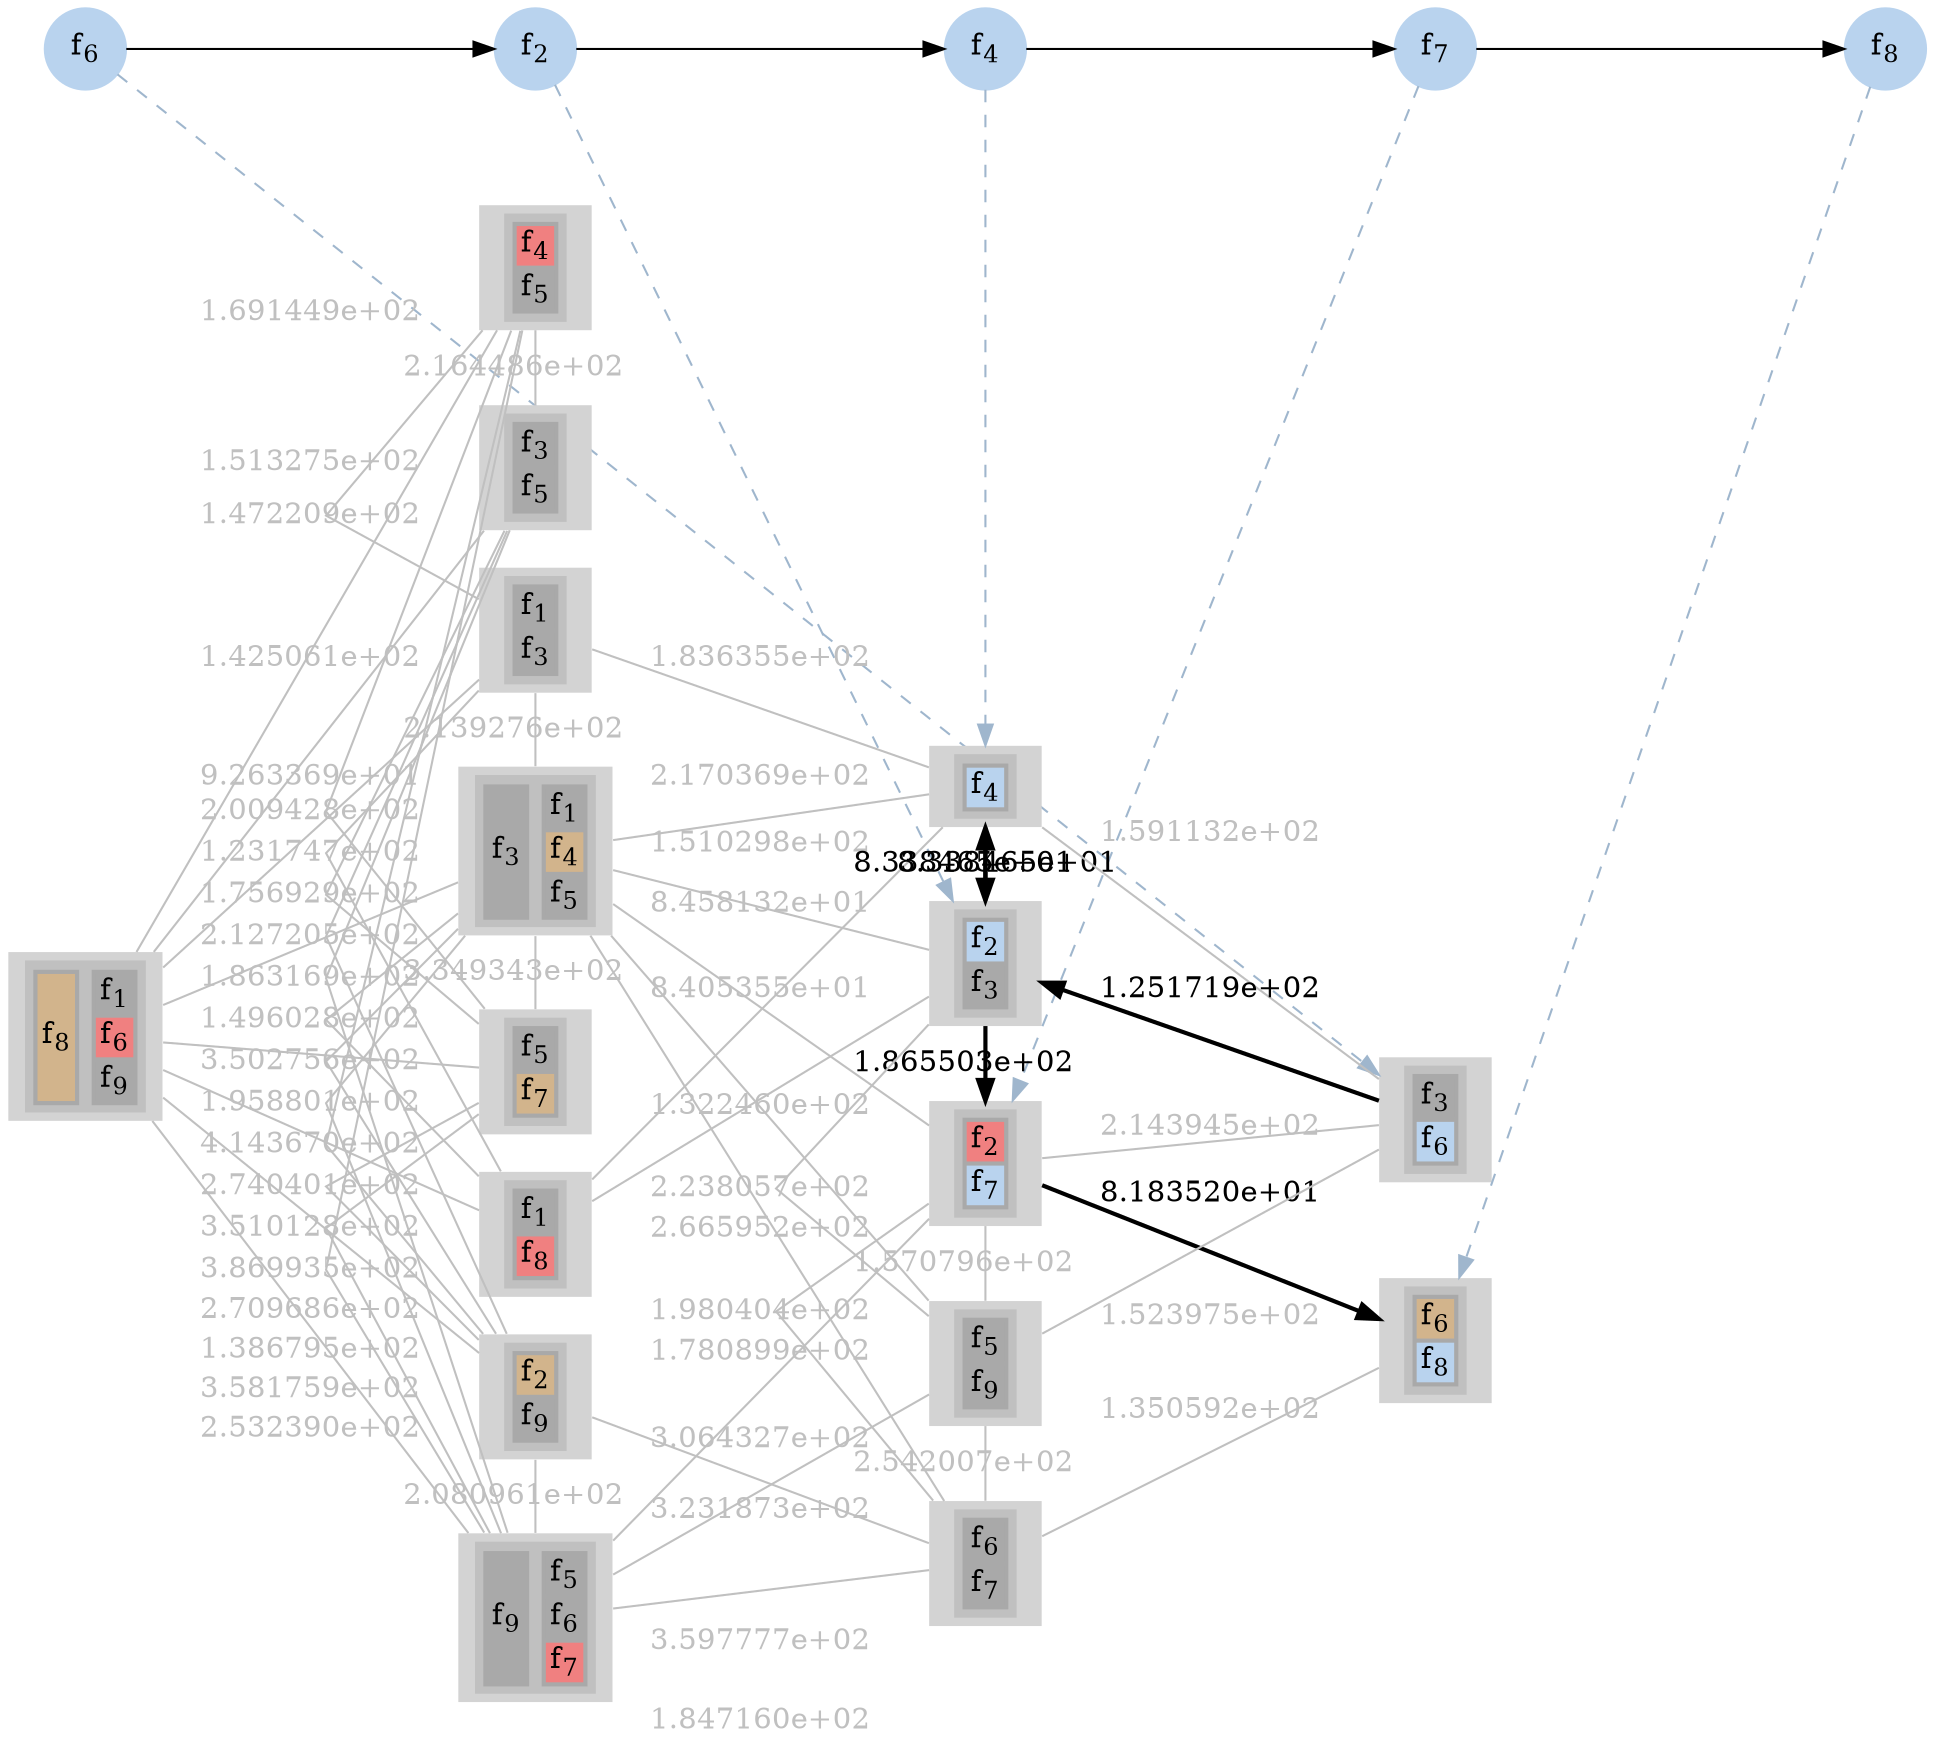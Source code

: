 digraph G
{
ranksep = "equally"
rankdir = LR
subgraph sfc
{
node [shape=circle]
{rank = same; f6; };
{rank = same; f2; };
{rank = same; f4; };
{rank = same; f7; };
{rank = same; f8; };
f6[style=filled label=<f<SUB>6</SUB>> color="slategray2"]
f2[style=filled label=<f<SUB>2</SUB>> color="slategray2"]
f4[style=filled label=<f<SUB>4</SUB>> color="slategray2"]
f7[style=filled label=<f<SUB>7</SUB>> color="slategray2"]
f8[style=filled label=<f<SUB>8</SUB>> color="slategray2"]
f6 -> f2
f2 -> f4
f4 -> f7
f7 -> f8
}
subgraph network
{
node [shape=none]
{rank = same; 1; };
{rank = same; 2; 5; 6; 7; 8; 12; 13; 15; };
{rank = same; 3; 4; 9; 10; 14; };
{rank = same; 11; 16; };
11[style=filled
label=<
<TABLE BORDER="0" BGCOLOR="gray">
<TR>
<TD>
<TABLE BORDER="0" BGCOLOR="darkgray">
<TR><TD PORT="f9" BGCOLOR="darkgray">f<SUB>3</SUB></TD></TR>
<TR><TD PORT="f24" BGCOLOR="slategray2">f<SUB>6</SUB></TD></TR>
</TABLE>
</TD>
</TR>
</TABLE>>]

4[style=filled
label=<
<TABLE BORDER="0" BGCOLOR="gray">
<TR>
<TD>
<TABLE BORDER="0" BGCOLOR="darkgray">
<TR><TD PORT="f6" BGCOLOR="slategray2">f<SUB>2</SUB></TD></TR>
<TR><TD PORT="f10" BGCOLOR="darkgray">f<SUB>3</SUB></TD></TR>
</TABLE>
</TD>
</TR>
</TABLE>>]

4[style=filled
label=<
<TABLE BORDER="0" BGCOLOR="gray">
<TR>
<TD>
<TABLE BORDER="0" BGCOLOR="darkgray">
<TR><TD PORT="f6" BGCOLOR="slategray2">f<SUB>2</SUB></TD></TR>
<TR><TD PORT="f10" BGCOLOR="darkgray">f<SUB>3</SUB></TD></TR>
</TABLE>
</TD>
</TR>
</TABLE>>]

3[style=filled
label=<
<TABLE BORDER="0" BGCOLOR="gray">
<TR>
<TD>
<TABLE BORDER="0" BGCOLOR="darkgray">
<TR><TD PORT="f15" BGCOLOR="slategray2">f<SUB>4</SUB></TD></TR>
</TABLE>
</TD>
</TR>
</TABLE>>]

3[style=filled
label=<
<TABLE BORDER="0" BGCOLOR="gray">
<TR>
<TD>
<TABLE BORDER="0" BGCOLOR="darkgray">
<TR><TD PORT="f15" BGCOLOR="slategray2">f<SUB>4</SUB></TD></TR>
</TABLE>
</TD>
</TR>
</TABLE>>]

9[style=filled
label=<
<TABLE BORDER="0" BGCOLOR="gray">
<TR>
<TD>
<TABLE BORDER="0" BGCOLOR="darkgray">
<TR><TD PORT="f5" BGCOLOR="lightcoral">f<SUB>2</SUB></TD></TR>
<TR><TD PORT="f28" BGCOLOR="slategray2">f<SUB>7</SUB></TD></TR>
</TABLE>
</TD>
</TR>
</TABLE>>]

9[style=filled
label=<
<TABLE BORDER="0" BGCOLOR="gray">
<TR>
<TD>
<TABLE BORDER="0" BGCOLOR="darkgray">
<TR><TD PORT="f5" BGCOLOR="lightcoral">f<SUB>2</SUB></TD></TR>
<TR><TD PORT="f28" BGCOLOR="slategray2">f<SUB>7</SUB></TD></TR>
</TABLE>
</TD>
</TR>
</TABLE>>]

16[style=filled
label=<
<TABLE BORDER="0" BGCOLOR="gray">
<TR>
<TD>
<TABLE BORDER="0" BGCOLOR="darkgray">
<TR><TD PORT="f25" BGCOLOR="tan">f<SUB>6</SUB></TD></TR>
<TR><TD PORT="f33" BGCOLOR="slategray2">f<SUB>8</SUB></TD></TR>
</TABLE>
</TD>
</TR>
</TABLE>>]

1[style=filled
label=<
<TABLE BORDER="0" BGCOLOR="gray">
<TR>
<TD>
<TABLE BORDER="0" BGCOLOR="darkgray">
<TR><TD PORT="f32" BGCOLOR="tan">f<SUB>8</SUB></TD></TR>
</TABLE>
</TD>
<TD>
<TABLE BORDER="0" BGCOLOR="darkgray">
<TR><TD PORT="f2" BGCOLOR="darkgray">f<SUB>1</SUB></TD></TR>
<TR><TD PORT="f26" BGCOLOR="lightcoral">f<SUB>6</SUB></TD></TR>
<TR><TD PORT="f36" BGCOLOR="darkgray">f<SUB>9</SUB></TD></TR>
</TABLE>
</TD>
</TR>
</TABLE>>]

2[style=filled
label=<
<TABLE BORDER="0" BGCOLOR="gray">
<TR>
<TD>
<TABLE BORDER="0" BGCOLOR="darkgray">
<TR><TD PORT="f14" BGCOLOR="lightcoral">f<SUB>4</SUB></TD></TR>
<TR><TD PORT="f19" BGCOLOR="darkgray">f<SUB>5</SUB></TD></TR>
</TABLE>
</TD>
</TR>
</TABLE>>]

5[style=filled
label=<
<TABLE BORDER="0" BGCOLOR="gray">
<TR>
<TD>
<TABLE BORDER="0" BGCOLOR="darkgray">
<TR><TD PORT="f11" BGCOLOR="darkgray">f<SUB>3</SUB></TD></TR>
<TR><TD PORT="f20" BGCOLOR="darkgray">f<SUB>5</SUB></TD></TR>
</TABLE>
</TD>
</TR>
</TABLE>>]

6[style=filled
label=<
<TABLE BORDER="0" BGCOLOR="gray">
<TR>
<TD>
<TABLE BORDER="0" BGCOLOR="darkgray">
<TR><TD PORT="f4" BGCOLOR="darkgray">f<SUB>1</SUB></TD></TR>
<TR><TD PORT="f12" BGCOLOR="darkgray">f<SUB>3</SUB></TD></TR>
</TABLE>
</TD>
</TR>
</TABLE>>]

7[style=filled
label=<
<TABLE BORDER="0" BGCOLOR="gray">
<TR>
<TD>
<TABLE BORDER="0" BGCOLOR="darkgray">
<TR><TD PORT="f8" BGCOLOR="darkgray">f<SUB>3</SUB></TD></TR>
</TABLE>
</TD>
<TD>
<TABLE BORDER="0" BGCOLOR="darkgray">
<TR><TD PORT="f1" BGCOLOR="darkgray">f<SUB>1</SUB></TD></TR>
<TR><TD PORT="f13" BGCOLOR="tan">f<SUB>4</SUB></TD></TR>
<TR><TD PORT="f17" BGCOLOR="darkgray">f<SUB>5</SUB></TD></TR>
</TABLE>
</TD>
</TR>
</TABLE>>]

8[style=filled
label=<
<TABLE BORDER="0" BGCOLOR="gray">
<TR>
<TD>
<TABLE BORDER="0" BGCOLOR="darkgray">
<TR><TD PORT="f3" BGCOLOR="darkgray">f<SUB>1</SUB></TD></TR>
<TR><TD PORT="f34" BGCOLOR="lightcoral">f<SUB>8</SUB></TD></TR>
</TABLE>
</TD>
</TR>
</TABLE>>]

12[style=filled
label=<
<TABLE BORDER="0" BGCOLOR="gray">
<TR>
<TD>
<TABLE BORDER="0" BGCOLOR="darkgray">
<TR><TD PORT="f22" BGCOLOR="darkgray">f<SUB>5</SUB></TD></TR>
<TR><TD PORT="f31" BGCOLOR="tan">f<SUB>7</SUB></TD></TR>
</TABLE>
</TD>
</TR>
</TABLE>>]

13[style=filled
label=<
<TABLE BORDER="0" BGCOLOR="gray">
<TR>
<TD>
<TABLE BORDER="0" BGCOLOR="darkgray">
<TR><TD PORT="f7" BGCOLOR="tan">f<SUB>2</SUB></TD></TR>
<TR><TD PORT="f37" BGCOLOR="darkgray">f<SUB>9</SUB></TD></TR>
</TABLE>
</TD>
</TR>
</TABLE>>]

15[style=filled
label=<
<TABLE BORDER="0" BGCOLOR="gray">
<TR>
<TD>
<TABLE BORDER="0" BGCOLOR="darkgray">
<TR><TD PORT="f35" BGCOLOR="darkgray">f<SUB>9</SUB></TD></TR>
</TABLE>
</TD>
<TD>
<TABLE BORDER="0" BGCOLOR="darkgray">
<TR><TD PORT="f18" BGCOLOR="darkgray">f<SUB>5</SUB></TD></TR>
<TR><TD PORT="f23" BGCOLOR="darkgray">f<SUB>6</SUB></TD></TR>
<TR><TD PORT="f29" BGCOLOR="lightcoral">f<SUB>7</SUB></TD></TR>
</TABLE>
</TD>
</TR>
</TABLE>>]

10[style=filled
label=<
<TABLE BORDER="0" BGCOLOR="gray">
<TR>
<TD>
<TABLE BORDER="0" BGCOLOR="darkgray">
<TR><TD PORT="f21" BGCOLOR="darkgray">f<SUB>5</SUB></TD></TR>
<TR><TD PORT="f38" BGCOLOR="darkgray">f<SUB>9</SUB></TD></TR>
</TABLE>
</TD>
</TR>
</TABLE>>]

14[style=filled
label=<
<TABLE BORDER="0" BGCOLOR="gray">
<TR>
<TD>
<TABLE BORDER="0" BGCOLOR="darkgray">
<TR><TD PORT="f27" BGCOLOR="darkgray">f<SUB>6</SUB></TD></TR>
<TR><TD PORT="f30" BGCOLOR="darkgray">f<SUB>7</SUB></TD></TR>
</TABLE>
</TD>
</TR>
</TABLE>>]

11 -> 4[label="1.251719e+02" color="black" penwidth=2]
4 -> 3[label="8.338465e+01" color="black" penwidth=2]
3 -> 4[label="8.338465e+01" color="black" penwidth=2]
4 -> 9[label="1.865503e+02" color="black" penwidth=2]
9 -> 16[label="8.183520e+01" color="black" penwidth=2]
1 -> 2[label="1.691449e+02" color="gray" fontcolor="gray" dir = none]
1 -> 5[label="1.513275e+02" color="gray" fontcolor="gray" dir = none]
1 -> 6[label="1.425061e+02" color="gray" fontcolor="gray" dir = none]
1 -> 7[label="9.263369e+01" color="gray" fontcolor="gray" dir = none]
1 -> 8[label="1.386795e+02" color="gray" fontcolor="gray" dir = none]
1 -> 12[label="2.709686e+02" color="gray" fontcolor="gray" dir = none]
1 -> 13[label="3.581759e+02" color="gray" fontcolor="gray" dir = none]
1 -> 15[label="2.532390e+02" color="gray" fontcolor="gray" dir = none]
2 -> 5[label="2.164486e+02" color="gray" fontcolor="gray" dir = none]
2 -> 6[label="1.472209e+02" color="gray" fontcolor="gray" dir = none]
2 -> 12[label="2.009428e+02" color="gray" fontcolor="gray" dir = none]
2 -> 13[label="4.143670e+02" color="gray" fontcolor="gray" dir = none]
2 -> 15[label="3.869935e+02" color="gray" fontcolor="gray" dir = none]
3 -> 6[label="1.836355e+02" color="gray" fontcolor="gray" dir = none]
3 -> 7[label="2.170369e+02" color="gray" fontcolor="gray" dir = none]
3 -> 8[label="8.458132e+01" color="gray" fontcolor="gray" dir = none]
3 -> 11[label="1.591132e+02" color="gray" fontcolor="gray" dir = none]
4 -> 7[label="1.510298e+02" color="gray" fontcolor="gray" dir = none]
4 -> 8[label="8.405355e+01" color="gray" fontcolor="gray" dir = none]
4 -> 10[label="2.238057e+02" color="gray" fontcolor="gray" dir = none]
5 -> 12[label="1.756929e+02" color="gray" fontcolor="gray" dir = none]
5 -> 13[label="2.127205e+02" color="gray" fontcolor="gray" dir = none]
5 -> 15[label="1.863169e+02" color="gray" fontcolor="gray" dir = none]
6 -> 7[label="2.139276e+02" color="gray" fontcolor="gray" dir = none]
6 -> 8[label="1.231747e+02" color="gray" fontcolor="gray" dir = none]
7 -> 8[label="1.496028e+02" color="gray" fontcolor="gray" dir = none]
7 -> 9[label="1.322460e+02" color="gray" fontcolor="gray" dir = none]
7 -> 10[label="2.665952e+02" color="gray" fontcolor="gray" dir = none]
7 -> 12[label="3.349343e+02" color="gray" fontcolor="gray" dir = none]
7 -> 13[label="3.502756e+02" color="gray" fontcolor="gray" dir = none]
7 -> 14[label="3.064327e+02" color="gray" fontcolor="gray" dir = none]
7 -> 15[label="1.958801e+02" color="gray" fontcolor="gray" dir = none]
9 -> 10[label="1.570796e+02" color="gray" fontcolor="gray" dir = none]
9 -> 11[label="2.143945e+02" color="gray" fontcolor="gray" dir = none]
9 -> 14[label="1.980404e+02" color="gray" fontcolor="gray" dir = none]
9 -> 15[label="1.780899e+02" color="gray" fontcolor="gray" dir = none]
10 -> 11[label="1.523975e+02" color="gray" fontcolor="gray" dir = none]
10 -> 14[label="2.542007e+02" color="gray" fontcolor="gray" dir = none]
10 -> 15[label="3.231873e+02" color="gray" fontcolor="gray" dir = none]
12 -> 13[label="2.740401e+02" color="gray" fontcolor="gray" dir = none]
12 -> 15[label="3.510128e+02" color="gray" fontcolor="gray" dir = none]
13 -> 14[label="3.597777e+02" color="gray" fontcolor="gray" dir = none]
13 -> 15[label="2.080961e+02" color="gray" fontcolor="gray" dir = none]
14 -> 15[label="1.847160e+02" color="gray" fontcolor="gray" dir = none]
14 -> 16[label="1.350592e+02" color="gray" fontcolor="gray" dir = none]
}
splines=false
f6 -> 11[color="slategray3" style=dashed constraint=false]
f2 -> 4[color="slategray3" style=dashed constraint=false]
f4 -> 3[color="slategray3" style=dashed constraint=false]
f7 -> 9[color="slategray3" style=dashed constraint=false]
f8 -> 16[color="slategray3" style=dashed constraint=false]
}